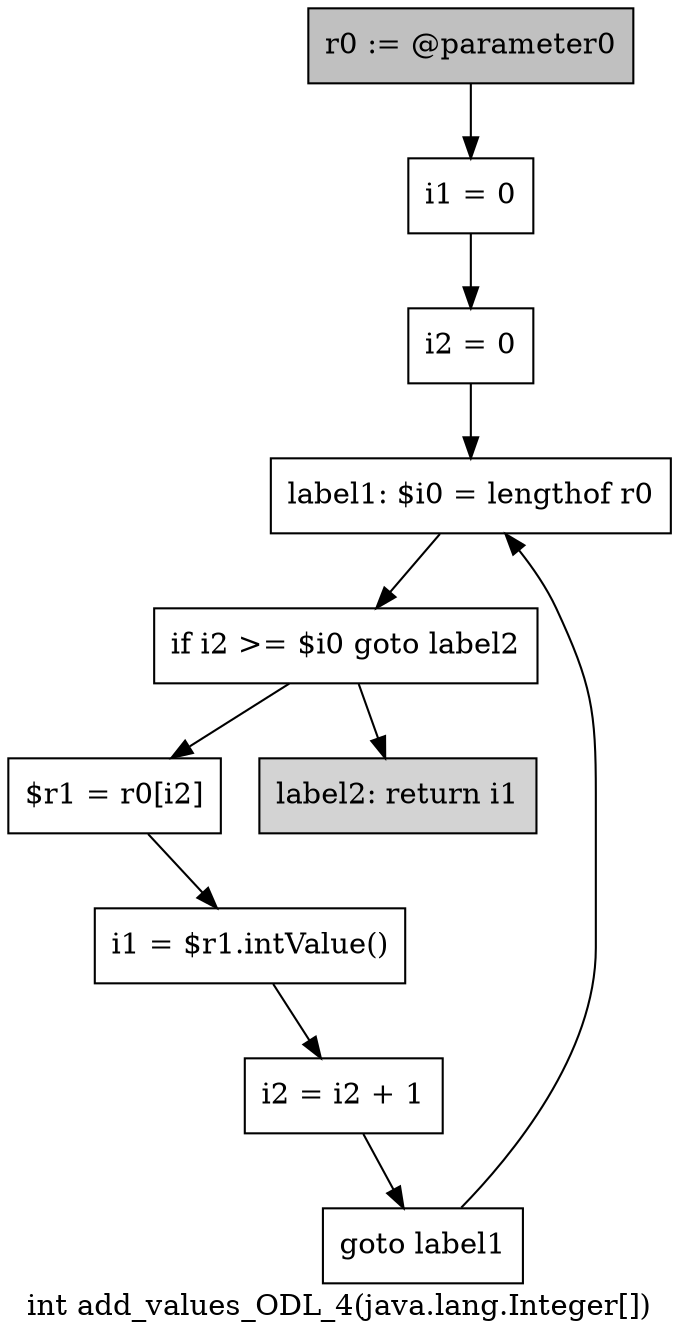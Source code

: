 digraph "int add_values_ODL_4(java.lang.Integer[])" {
    label="int add_values_ODL_4(java.lang.Integer[])";
    node [shape=box];
    "0" [style=filled,fillcolor=gray,label="r0 := @parameter0",];
    "1" [label="i1 = 0",];
    "0"->"1";
    "2" [label="i2 = 0",];
    "1"->"2";
    "3" [label="label1: $i0 = lengthof r0",];
    "2"->"3";
    "4" [label="if i2 >= $i0 goto label2",];
    "3"->"4";
    "5" [label="$r1 = r0[i2]",];
    "4"->"5";
    "9" [style=filled,fillcolor=lightgray,label="label2: return i1",];
    "4"->"9";
    "6" [label="i1 = $r1.intValue()",];
    "5"->"6";
    "7" [label="i2 = i2 + 1",];
    "6"->"7";
    "8" [label="goto label1",];
    "7"->"8";
    "8"->"3";
}
